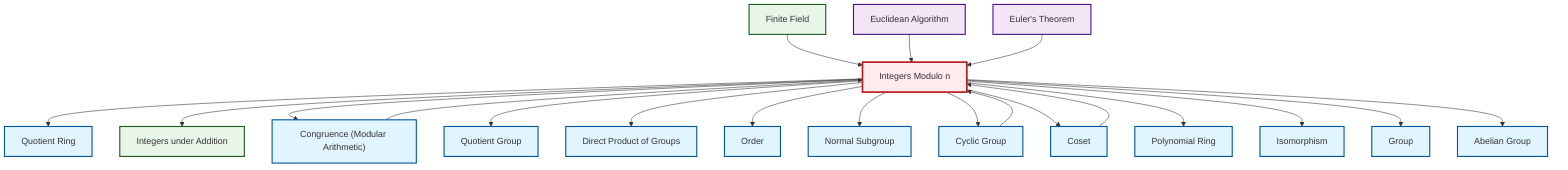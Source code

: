 graph TD
    classDef definition fill:#e1f5fe,stroke:#01579b,stroke-width:2px
    classDef theorem fill:#f3e5f5,stroke:#4a148c,stroke-width:2px
    classDef axiom fill:#fff3e0,stroke:#e65100,stroke-width:2px
    classDef example fill:#e8f5e9,stroke:#1b5e20,stroke-width:2px
    classDef current fill:#ffebee,stroke:#b71c1c,stroke-width:3px
    ex-finite-field["Finite Field"]:::example
    def-direct-product["Direct Product of Groups"]:::definition
    def-isomorphism["Isomorphism"]:::definition
    thm-euler["Euler's Theorem"]:::theorem
    def-quotient-group["Quotient Group"]:::definition
    ex-integers-addition["Integers under Addition"]:::example
    ex-quotient-integers-mod-n["Integers Modulo n"]:::example
    def-group["Group"]:::definition
    def-polynomial-ring["Polynomial Ring"]:::definition
    def-normal-subgroup["Normal Subgroup"]:::definition
    def-order["Order"]:::definition
    def-abelian-group["Abelian Group"]:::definition
    def-quotient-ring["Quotient Ring"]:::definition
    def-cyclic-group["Cyclic Group"]:::definition
    thm-euclidean-algorithm["Euclidean Algorithm"]:::theorem
    def-congruence["Congruence (Modular Arithmetic)"]:::definition
    def-coset["Coset"]:::definition
    ex-quotient-integers-mod-n --> def-quotient-ring
    ex-finite-field --> ex-quotient-integers-mod-n
    ex-quotient-integers-mod-n --> ex-integers-addition
    thm-euclidean-algorithm --> ex-quotient-integers-mod-n
    ex-quotient-integers-mod-n --> def-congruence
    ex-quotient-integers-mod-n --> def-quotient-group
    ex-quotient-integers-mod-n --> def-direct-product
    ex-quotient-integers-mod-n --> def-order
    def-cyclic-group --> ex-quotient-integers-mod-n
    thm-euler --> ex-quotient-integers-mod-n
    ex-quotient-integers-mod-n --> def-normal-subgroup
    ex-quotient-integers-mod-n --> def-cyclic-group
    def-coset --> ex-quotient-integers-mod-n
    ex-quotient-integers-mod-n --> def-coset
    def-congruence --> ex-quotient-integers-mod-n
    ex-quotient-integers-mod-n --> def-polynomial-ring
    ex-quotient-integers-mod-n --> def-isomorphism
    ex-quotient-integers-mod-n --> def-group
    ex-quotient-integers-mod-n --> def-abelian-group
    class ex-quotient-integers-mod-n current